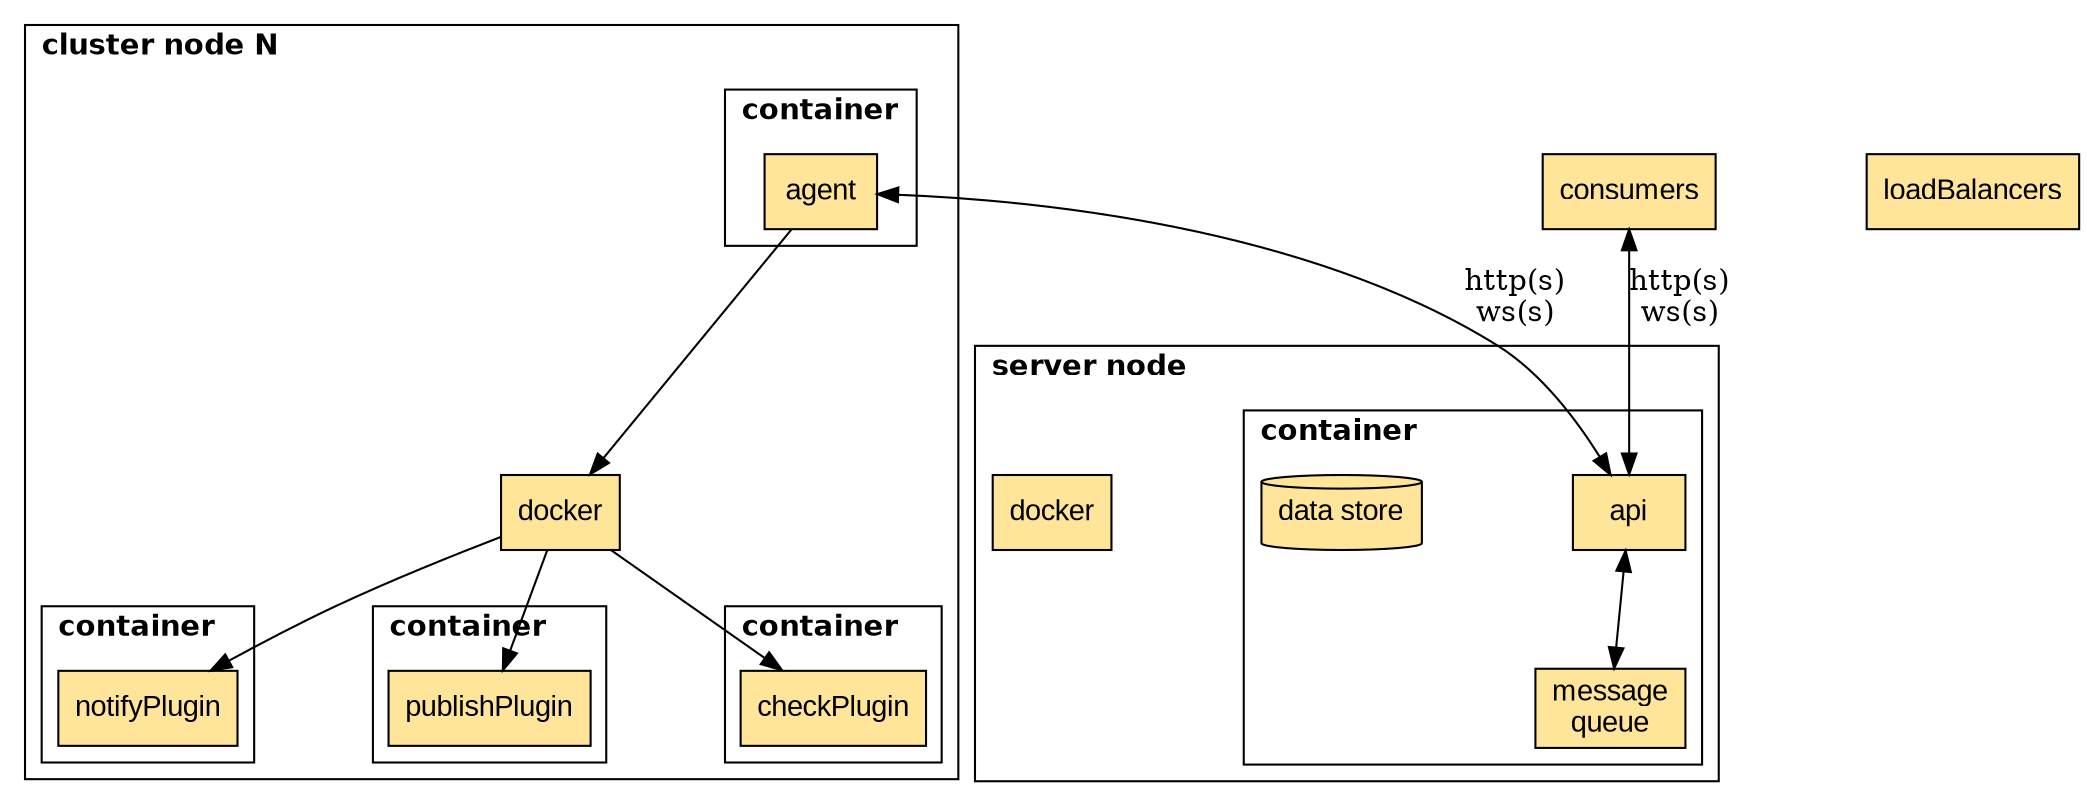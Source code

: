 digraph G {
    // configs
    dpi=300
    overlap = false
    splines = true
    nodesep=1 
    graph [fontname = "helvetica"];
    node [fontname = "Arial", fillcolor="#FFE599", style="filled"];

    // nodes
    agent [shape="box", label=<agent>]
    api [shape="box", label=<api>]
    datastore [shape="cylinder", label=<data store>]
    messagequeue [shape="box", label=<message<BR/>queue>]
    consumers [shape="box", label=<consumers>]
    dockerNode [shape="box", label=<docker>]
    dockerServer [shape="box", label=<docker>]
    notifyPlugin [shape="box"]
    publishPlugin [shape="box"]
    checkPlugin [shape="box"]
    loadBalancers [shape="box"]

    // relationships
    consumers -> api [dir="both" label=<http(s)<BR/>ws(s)>]

    subgraph cluster_server {
        label=<<B>server node</B>>
        labeljust="left"
        dockerServer
        
        subgraph cluster_api {
            label=<<B>container</B>>
            labeljust="left"
            api
            messagequeue
            datastore

             api -> messagequeue [dir="both"]

        }

    }

    subgraph cluster_node {
        label=<<B>cluster node N</B>>
        labeljust="left"
        dockerNode

        subgraph cluster_agent {
            label=<<B>container</B>>
            labeljust="left"
            agent
        }

        subgraph cluster_notify {
            label=<<B>container</B>>
            labeljust="left"
            notifyPlugin

           
        }
        dockerNode -> notifyPlugin

        subgraph cluster_publish {
            label=<<B>container</B>>
            labeljust="left"
            publishPlugin

            
        }
        dockerNode -> publishPlugin

        subgraph cluster_check {
            label=<<B>container</B>>
            labeljust="left"
            checkPlugin
        }
        dockerNode -> checkPlugin  

    }

    agent -> api [dir="both" label=<http(s)<BR/>ws(s)>]
    agent -> dockerNode
   
}